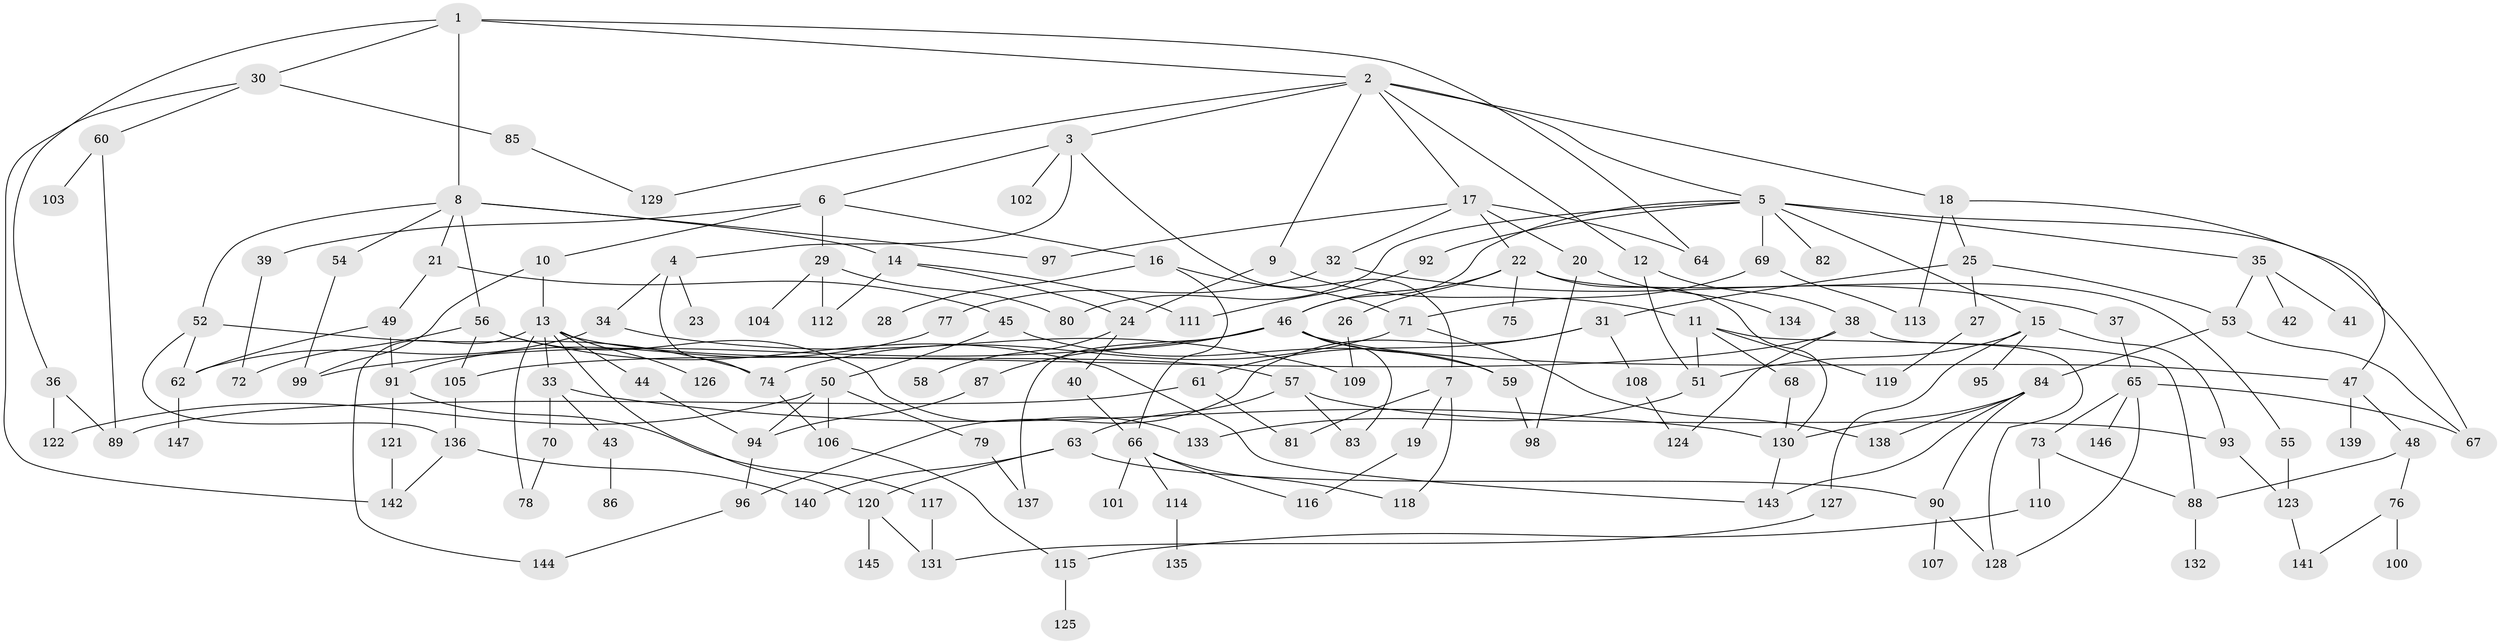 // Generated by graph-tools (version 1.1) at 2025/10/02/27/25 16:10:53]
// undirected, 147 vertices, 214 edges
graph export_dot {
graph [start="1"]
  node [color=gray90,style=filled];
  1;
  2;
  3;
  4;
  5;
  6;
  7;
  8;
  9;
  10;
  11;
  12;
  13;
  14;
  15;
  16;
  17;
  18;
  19;
  20;
  21;
  22;
  23;
  24;
  25;
  26;
  27;
  28;
  29;
  30;
  31;
  32;
  33;
  34;
  35;
  36;
  37;
  38;
  39;
  40;
  41;
  42;
  43;
  44;
  45;
  46;
  47;
  48;
  49;
  50;
  51;
  52;
  53;
  54;
  55;
  56;
  57;
  58;
  59;
  60;
  61;
  62;
  63;
  64;
  65;
  66;
  67;
  68;
  69;
  70;
  71;
  72;
  73;
  74;
  75;
  76;
  77;
  78;
  79;
  80;
  81;
  82;
  83;
  84;
  85;
  86;
  87;
  88;
  89;
  90;
  91;
  92;
  93;
  94;
  95;
  96;
  97;
  98;
  99;
  100;
  101;
  102;
  103;
  104;
  105;
  106;
  107;
  108;
  109;
  110;
  111;
  112;
  113;
  114;
  115;
  116;
  117;
  118;
  119;
  120;
  121;
  122;
  123;
  124;
  125;
  126;
  127;
  128;
  129;
  130;
  131;
  132;
  133;
  134;
  135;
  136;
  137;
  138;
  139;
  140;
  141;
  142;
  143;
  144;
  145;
  146;
  147;
  1 -- 2;
  1 -- 8;
  1 -- 30;
  1 -- 36;
  1 -- 64;
  2 -- 3;
  2 -- 5;
  2 -- 9;
  2 -- 12;
  2 -- 17;
  2 -- 18;
  2 -- 129;
  3 -- 4;
  3 -- 6;
  3 -- 7;
  3 -- 102;
  4 -- 23;
  4 -- 34;
  4 -- 74;
  5 -- 15;
  5 -- 35;
  5 -- 46;
  5 -- 69;
  5 -- 82;
  5 -- 92;
  5 -- 67;
  5 -- 80;
  6 -- 10;
  6 -- 16;
  6 -- 29;
  6 -- 39;
  7 -- 19;
  7 -- 81;
  7 -- 118;
  8 -- 14;
  8 -- 21;
  8 -- 52;
  8 -- 54;
  8 -- 56;
  8 -- 97;
  9 -- 11;
  9 -- 24;
  10 -- 13;
  10 -- 99;
  11 -- 51;
  11 -- 68;
  11 -- 88;
  11 -- 119;
  12 -- 38;
  12 -- 51;
  13 -- 33;
  13 -- 44;
  13 -- 57;
  13 -- 126;
  13 -- 144;
  13 -- 120;
  13 -- 78;
  14 -- 24;
  14 -- 111;
  14 -- 112;
  15 -- 95;
  15 -- 127;
  15 -- 93;
  15 -- 51;
  16 -- 28;
  16 -- 71;
  16 -- 66;
  17 -- 20;
  17 -- 22;
  17 -- 32;
  17 -- 64;
  17 -- 97;
  18 -- 25;
  18 -- 47;
  18 -- 113;
  19 -- 116;
  20 -- 134;
  20 -- 98;
  21 -- 45;
  21 -- 49;
  22 -- 26;
  22 -- 55;
  22 -- 75;
  22 -- 46;
  22 -- 130;
  24 -- 40;
  24 -- 58;
  25 -- 27;
  25 -- 31;
  25 -- 53;
  26 -- 109;
  27 -- 119;
  29 -- 80;
  29 -- 104;
  29 -- 112;
  30 -- 60;
  30 -- 85;
  30 -- 142;
  31 -- 61;
  31 -- 96;
  31 -- 108;
  32 -- 37;
  32 -- 77;
  33 -- 43;
  33 -- 70;
  33 -- 130;
  34 -- 62;
  34 -- 109;
  35 -- 41;
  35 -- 42;
  35 -- 53;
  36 -- 89;
  36 -- 122;
  37 -- 65;
  38 -- 128;
  38 -- 124;
  38 -- 105;
  39 -- 72;
  40 -- 66;
  43 -- 86;
  44 -- 94;
  45 -- 50;
  45 -- 59;
  46 -- 59;
  46 -- 87;
  46 -- 99;
  46 -- 137;
  46 -- 47;
  46 -- 83;
  47 -- 48;
  47 -- 139;
  48 -- 76;
  48 -- 88;
  49 -- 91;
  49 -- 62;
  50 -- 79;
  50 -- 122;
  50 -- 106;
  50 -- 94;
  51 -- 133;
  52 -- 136;
  52 -- 74;
  52 -- 62;
  53 -- 84;
  53 -- 67;
  54 -- 99;
  55 -- 123;
  56 -- 105;
  56 -- 72;
  56 -- 133;
  56 -- 143;
  57 -- 63;
  57 -- 83;
  57 -- 93;
  59 -- 98;
  60 -- 103;
  60 -- 89;
  61 -- 89;
  61 -- 81;
  62 -- 147;
  63 -- 120;
  63 -- 90;
  63 -- 140;
  65 -- 67;
  65 -- 73;
  65 -- 146;
  65 -- 128;
  66 -- 101;
  66 -- 114;
  66 -- 116;
  66 -- 118;
  68 -- 130;
  69 -- 113;
  69 -- 71;
  70 -- 78;
  71 -- 74;
  71 -- 138;
  73 -- 110;
  73 -- 88;
  74 -- 106;
  76 -- 100;
  76 -- 141;
  77 -- 91;
  79 -- 137;
  84 -- 90;
  84 -- 138;
  84 -- 130;
  84 -- 143;
  85 -- 129;
  87 -- 94;
  88 -- 132;
  90 -- 107;
  90 -- 128;
  91 -- 117;
  91 -- 121;
  92 -- 111;
  93 -- 123;
  94 -- 96;
  96 -- 144;
  105 -- 136;
  106 -- 115;
  108 -- 124;
  110 -- 115;
  114 -- 135;
  115 -- 125;
  117 -- 131;
  120 -- 131;
  120 -- 145;
  121 -- 142;
  123 -- 141;
  127 -- 131;
  130 -- 143;
  136 -- 140;
  136 -- 142;
}

